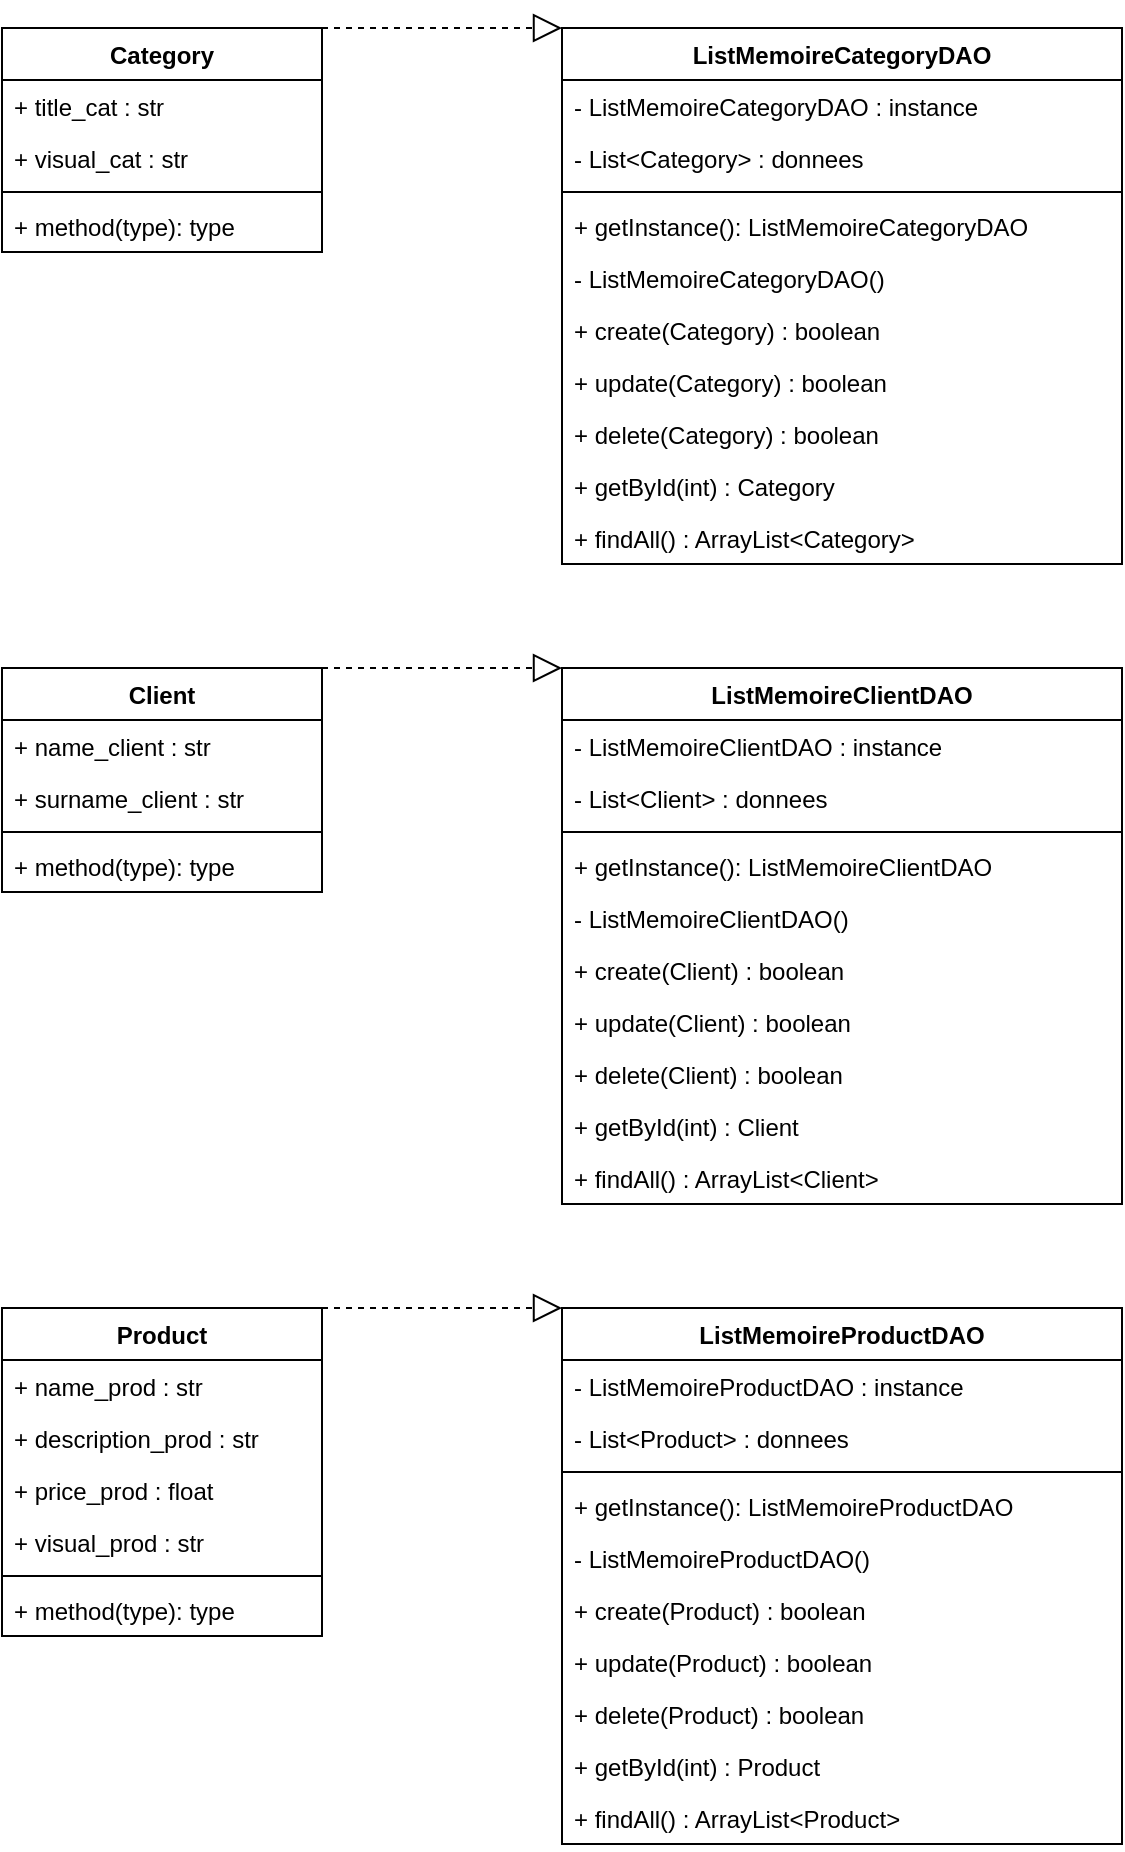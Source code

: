 <mxfile version="13.7.3" type="github">
  <diagram id="C5RBs43oDa-KdzZeNtuy" name="Page-1">
    <mxGraphModel dx="1278" dy="580" grid="1" gridSize="10" guides="1" tooltips="1" connect="1" arrows="1" fold="1" page="1" pageScale="1" pageWidth="827" pageHeight="1169" math="0" shadow="0">
      <root>
        <mxCell id="WIyWlLk6GJQsqaUBKTNV-0" />
        <mxCell id="WIyWlLk6GJQsqaUBKTNV-1" parent="WIyWlLk6GJQsqaUBKTNV-0" />
        <mxCell id="BMgDzN0odZBPxnhYGecx-0" value="Category" style="swimlane;fontStyle=1;align=center;verticalAlign=top;childLayout=stackLayout;horizontal=1;startSize=26;horizontalStack=0;resizeParent=1;resizeParentMax=0;resizeLast=0;collapsible=1;marginBottom=0;" vertex="1" parent="WIyWlLk6GJQsqaUBKTNV-1">
          <mxGeometry x="80" y="240" width="160" height="112" as="geometry" />
        </mxCell>
        <mxCell id="BMgDzN0odZBPxnhYGecx-1" value="+ title_cat : str" style="text;strokeColor=none;fillColor=none;align=left;verticalAlign=top;spacingLeft=4;spacingRight=4;overflow=hidden;rotatable=0;points=[[0,0.5],[1,0.5]];portConstraint=eastwest;" vertex="1" parent="BMgDzN0odZBPxnhYGecx-0">
          <mxGeometry y="26" width="160" height="26" as="geometry" />
        </mxCell>
        <mxCell id="BMgDzN0odZBPxnhYGecx-45" value="+ visual_cat : str" style="text;strokeColor=none;fillColor=none;align=left;verticalAlign=top;spacingLeft=4;spacingRight=4;overflow=hidden;rotatable=0;points=[[0,0.5],[1,0.5]];portConstraint=eastwest;" vertex="1" parent="BMgDzN0odZBPxnhYGecx-0">
          <mxGeometry y="52" width="160" height="26" as="geometry" />
        </mxCell>
        <mxCell id="BMgDzN0odZBPxnhYGecx-2" value="" style="line;strokeWidth=1;fillColor=none;align=left;verticalAlign=middle;spacingTop=-1;spacingLeft=3;spacingRight=3;rotatable=0;labelPosition=right;points=[];portConstraint=eastwest;" vertex="1" parent="BMgDzN0odZBPxnhYGecx-0">
          <mxGeometry y="78" width="160" height="8" as="geometry" />
        </mxCell>
        <mxCell id="BMgDzN0odZBPxnhYGecx-3" value="+ method(type): type" style="text;strokeColor=none;fillColor=none;align=left;verticalAlign=top;spacingLeft=4;spacingRight=4;overflow=hidden;rotatable=0;points=[[0,0.5],[1,0.5]];portConstraint=eastwest;" vertex="1" parent="BMgDzN0odZBPxnhYGecx-0">
          <mxGeometry y="86" width="160" height="26" as="geometry" />
        </mxCell>
        <mxCell id="BMgDzN0odZBPxnhYGecx-4" value="ListMemoireCategoryDAO&#xa;" style="swimlane;fontStyle=1;align=center;verticalAlign=top;childLayout=stackLayout;horizontal=1;startSize=26;horizontalStack=0;resizeParent=1;resizeParentMax=0;resizeLast=0;collapsible=1;marginBottom=0;" vertex="1" parent="WIyWlLk6GJQsqaUBKTNV-1">
          <mxGeometry x="360" y="240" width="280" height="268" as="geometry" />
        </mxCell>
        <mxCell id="BMgDzN0odZBPxnhYGecx-5" value="- ListMemoireCategoryDAO : instance" style="text;strokeColor=none;fillColor=none;align=left;verticalAlign=top;spacingLeft=4;spacingRight=4;overflow=hidden;rotatable=0;points=[[0,0.5],[1,0.5]];portConstraint=eastwest;" vertex="1" parent="BMgDzN0odZBPxnhYGecx-4">
          <mxGeometry y="26" width="280" height="26" as="geometry" />
        </mxCell>
        <mxCell id="BMgDzN0odZBPxnhYGecx-55" value="- List&lt;Category&gt; : donnees" style="text;strokeColor=none;fillColor=none;align=left;verticalAlign=top;spacingLeft=4;spacingRight=4;overflow=hidden;rotatable=0;points=[[0,0.5],[1,0.5]];portConstraint=eastwest;" vertex="1" parent="BMgDzN0odZBPxnhYGecx-4">
          <mxGeometry y="52" width="280" height="26" as="geometry" />
        </mxCell>
        <mxCell id="BMgDzN0odZBPxnhYGecx-6" value="" style="line;strokeWidth=1;fillColor=none;align=left;verticalAlign=middle;spacingTop=-1;spacingLeft=3;spacingRight=3;rotatable=0;labelPosition=right;points=[];portConstraint=eastwest;" vertex="1" parent="BMgDzN0odZBPxnhYGecx-4">
          <mxGeometry y="78" width="280" height="8" as="geometry" />
        </mxCell>
        <mxCell id="BMgDzN0odZBPxnhYGecx-7" value="+ getInstance(): ListMemoireCategoryDAO" style="text;strokeColor=none;fillColor=none;align=left;verticalAlign=top;spacingLeft=4;spacingRight=4;overflow=hidden;rotatable=0;points=[[0,0.5],[1,0.5]];portConstraint=eastwest;" vertex="1" parent="BMgDzN0odZBPxnhYGecx-4">
          <mxGeometry y="86" width="280" height="26" as="geometry" />
        </mxCell>
        <mxCell id="BMgDzN0odZBPxnhYGecx-50" value="- ListMemoireCategoryDAO()&#xa;" style="text;strokeColor=none;fillColor=none;align=left;verticalAlign=top;spacingLeft=4;spacingRight=4;overflow=hidden;rotatable=0;points=[[0,0.5],[1,0.5]];portConstraint=eastwest;" vertex="1" parent="BMgDzN0odZBPxnhYGecx-4">
          <mxGeometry y="112" width="280" height="26" as="geometry" />
        </mxCell>
        <mxCell id="BMgDzN0odZBPxnhYGecx-51" value="+ create(Category) : boolean" style="text;strokeColor=none;fillColor=none;align=left;verticalAlign=top;spacingLeft=4;spacingRight=4;overflow=hidden;rotatable=0;points=[[0,0.5],[1,0.5]];portConstraint=eastwest;" vertex="1" parent="BMgDzN0odZBPxnhYGecx-4">
          <mxGeometry y="138" width="280" height="26" as="geometry" />
        </mxCell>
        <mxCell id="BMgDzN0odZBPxnhYGecx-52" value="+ update(Category) : boolean" style="text;strokeColor=none;fillColor=none;align=left;verticalAlign=top;spacingLeft=4;spacingRight=4;overflow=hidden;rotatable=0;points=[[0,0.5],[1,0.5]];portConstraint=eastwest;" vertex="1" parent="BMgDzN0odZBPxnhYGecx-4">
          <mxGeometry y="164" width="280" height="26" as="geometry" />
        </mxCell>
        <mxCell id="BMgDzN0odZBPxnhYGecx-53" value="+ delete(Category) : boolean" style="text;strokeColor=none;fillColor=none;align=left;verticalAlign=top;spacingLeft=4;spacingRight=4;overflow=hidden;rotatable=0;points=[[0,0.5],[1,0.5]];portConstraint=eastwest;" vertex="1" parent="BMgDzN0odZBPxnhYGecx-4">
          <mxGeometry y="190" width="280" height="26" as="geometry" />
        </mxCell>
        <mxCell id="BMgDzN0odZBPxnhYGecx-54" value="+ getById(int) : Category" style="text;strokeColor=none;fillColor=none;align=left;verticalAlign=top;spacingLeft=4;spacingRight=4;overflow=hidden;rotatable=0;points=[[0,0.5],[1,0.5]];portConstraint=eastwest;" vertex="1" parent="BMgDzN0odZBPxnhYGecx-4">
          <mxGeometry y="216" width="280" height="26" as="geometry" />
        </mxCell>
        <mxCell id="BMgDzN0odZBPxnhYGecx-56" value="+ findAll() : ArrayList&lt;Category&gt;" style="text;strokeColor=none;fillColor=none;align=left;verticalAlign=top;spacingLeft=4;spacingRight=4;overflow=hidden;rotatable=0;points=[[0,0.5],[1,0.5]];portConstraint=eastwest;" vertex="1" parent="BMgDzN0odZBPxnhYGecx-4">
          <mxGeometry y="242" width="280" height="26" as="geometry" />
        </mxCell>
        <mxCell id="BMgDzN0odZBPxnhYGecx-8" value="" style="endArrow=block;dashed=1;endFill=0;endSize=12;html=1;exitX=1;exitY=0;exitDx=0;exitDy=0;" edge="1" parent="WIyWlLk6GJQsqaUBKTNV-1" source="BMgDzN0odZBPxnhYGecx-0">
          <mxGeometry width="160" relative="1" as="geometry">
            <mxPoint x="330" y="300" as="sourcePoint" />
            <mxPoint x="360" y="240" as="targetPoint" />
          </mxGeometry>
        </mxCell>
        <mxCell id="BMgDzN0odZBPxnhYGecx-35" value="" style="endArrow=block;dashed=1;endFill=0;endSize=12;html=1;exitX=1;exitY=0;exitDx=0;exitDy=0;entryX=0;entryY=0;entryDx=0;entryDy=0;" edge="1" parent="WIyWlLk6GJQsqaUBKTNV-1" source="BMgDzN0odZBPxnhYGecx-27">
          <mxGeometry width="160" relative="1" as="geometry">
            <mxPoint x="330" y="940" as="sourcePoint" />
            <mxPoint x="360.0" y="880" as="targetPoint" />
          </mxGeometry>
        </mxCell>
        <mxCell id="BMgDzN0odZBPxnhYGecx-44" value="" style="endArrow=block;dashed=1;endFill=0;endSize=12;html=1;exitX=1;exitY=0;exitDx=0;exitDy=0;entryX=0;entryY=0;entryDx=0;entryDy=0;" edge="1" parent="WIyWlLk6GJQsqaUBKTNV-1" source="BMgDzN0odZBPxnhYGecx-36">
          <mxGeometry width="160" relative="1" as="geometry">
            <mxPoint x="330" y="620" as="sourcePoint" />
            <mxPoint x="360.0" y="560" as="targetPoint" />
          </mxGeometry>
        </mxCell>
        <mxCell id="BMgDzN0odZBPxnhYGecx-57" value="ListMemoireClientDAO&#xa;" style="swimlane;fontStyle=1;align=center;verticalAlign=top;childLayout=stackLayout;horizontal=1;startSize=26;horizontalStack=0;resizeParent=1;resizeParentMax=0;resizeLast=0;collapsible=1;marginBottom=0;" vertex="1" parent="WIyWlLk6GJQsqaUBKTNV-1">
          <mxGeometry x="360" y="560" width="280" height="268" as="geometry" />
        </mxCell>
        <mxCell id="BMgDzN0odZBPxnhYGecx-58" value="- ListMemoireClientDAO : instance" style="text;strokeColor=none;fillColor=none;align=left;verticalAlign=top;spacingLeft=4;spacingRight=4;overflow=hidden;rotatable=0;points=[[0,0.5],[1,0.5]];portConstraint=eastwest;" vertex="1" parent="BMgDzN0odZBPxnhYGecx-57">
          <mxGeometry y="26" width="280" height="26" as="geometry" />
        </mxCell>
        <mxCell id="BMgDzN0odZBPxnhYGecx-59" value="- List&lt;Client&gt; : donnees" style="text;strokeColor=none;fillColor=none;align=left;verticalAlign=top;spacingLeft=4;spacingRight=4;overflow=hidden;rotatable=0;points=[[0,0.5],[1,0.5]];portConstraint=eastwest;" vertex="1" parent="BMgDzN0odZBPxnhYGecx-57">
          <mxGeometry y="52" width="280" height="26" as="geometry" />
        </mxCell>
        <mxCell id="BMgDzN0odZBPxnhYGecx-60" value="" style="line;strokeWidth=1;fillColor=none;align=left;verticalAlign=middle;spacingTop=-1;spacingLeft=3;spacingRight=3;rotatable=0;labelPosition=right;points=[];portConstraint=eastwest;" vertex="1" parent="BMgDzN0odZBPxnhYGecx-57">
          <mxGeometry y="78" width="280" height="8" as="geometry" />
        </mxCell>
        <mxCell id="BMgDzN0odZBPxnhYGecx-61" value="+ getInstance(): ListMemoireClientDAO" style="text;strokeColor=none;fillColor=none;align=left;verticalAlign=top;spacingLeft=4;spacingRight=4;overflow=hidden;rotatable=0;points=[[0,0.5],[1,0.5]];portConstraint=eastwest;" vertex="1" parent="BMgDzN0odZBPxnhYGecx-57">
          <mxGeometry y="86" width="280" height="26" as="geometry" />
        </mxCell>
        <mxCell id="BMgDzN0odZBPxnhYGecx-62" value="- ListMemoireClientDAO()&#xa;" style="text;strokeColor=none;fillColor=none;align=left;verticalAlign=top;spacingLeft=4;spacingRight=4;overflow=hidden;rotatable=0;points=[[0,0.5],[1,0.5]];portConstraint=eastwest;" vertex="1" parent="BMgDzN0odZBPxnhYGecx-57">
          <mxGeometry y="112" width="280" height="26" as="geometry" />
        </mxCell>
        <mxCell id="BMgDzN0odZBPxnhYGecx-63" value="+ create(Client) : boolean" style="text;strokeColor=none;fillColor=none;align=left;verticalAlign=top;spacingLeft=4;spacingRight=4;overflow=hidden;rotatable=0;points=[[0,0.5],[1,0.5]];portConstraint=eastwest;" vertex="1" parent="BMgDzN0odZBPxnhYGecx-57">
          <mxGeometry y="138" width="280" height="26" as="geometry" />
        </mxCell>
        <mxCell id="BMgDzN0odZBPxnhYGecx-64" value="+ update(Client) : boolean" style="text;strokeColor=none;fillColor=none;align=left;verticalAlign=top;spacingLeft=4;spacingRight=4;overflow=hidden;rotatable=0;points=[[0,0.5],[1,0.5]];portConstraint=eastwest;" vertex="1" parent="BMgDzN0odZBPxnhYGecx-57">
          <mxGeometry y="164" width="280" height="26" as="geometry" />
        </mxCell>
        <mxCell id="BMgDzN0odZBPxnhYGecx-65" value="+ delete(Client) : boolean" style="text;strokeColor=none;fillColor=none;align=left;verticalAlign=top;spacingLeft=4;spacingRight=4;overflow=hidden;rotatable=0;points=[[0,0.5],[1,0.5]];portConstraint=eastwest;" vertex="1" parent="BMgDzN0odZBPxnhYGecx-57">
          <mxGeometry y="190" width="280" height="26" as="geometry" />
        </mxCell>
        <mxCell id="BMgDzN0odZBPxnhYGecx-66" value="+ getById(int) : Client" style="text;strokeColor=none;fillColor=none;align=left;verticalAlign=top;spacingLeft=4;spacingRight=4;overflow=hidden;rotatable=0;points=[[0,0.5],[1,0.5]];portConstraint=eastwest;" vertex="1" parent="BMgDzN0odZBPxnhYGecx-57">
          <mxGeometry y="216" width="280" height="26" as="geometry" />
        </mxCell>
        <mxCell id="BMgDzN0odZBPxnhYGecx-67" value="+ findAll() : ArrayList&lt;Client&gt;" style="text;strokeColor=none;fillColor=none;align=left;verticalAlign=top;spacingLeft=4;spacingRight=4;overflow=hidden;rotatable=0;points=[[0,0.5],[1,0.5]];portConstraint=eastwest;" vertex="1" parent="BMgDzN0odZBPxnhYGecx-57">
          <mxGeometry y="242" width="280" height="26" as="geometry" />
        </mxCell>
        <mxCell id="BMgDzN0odZBPxnhYGecx-36" value="Client" style="swimlane;fontStyle=1;align=center;verticalAlign=top;childLayout=stackLayout;horizontal=1;startSize=26;horizontalStack=0;resizeParent=1;resizeParentMax=0;resizeLast=0;collapsible=1;marginBottom=0;" vertex="1" parent="WIyWlLk6GJQsqaUBKTNV-1">
          <mxGeometry x="80" y="560" width="160" height="112" as="geometry" />
        </mxCell>
        <mxCell id="BMgDzN0odZBPxnhYGecx-37" value="+ name_client : str" style="text;strokeColor=none;fillColor=none;align=left;verticalAlign=top;spacingLeft=4;spacingRight=4;overflow=hidden;rotatable=0;points=[[0,0.5],[1,0.5]];portConstraint=eastwest;" vertex="1" parent="BMgDzN0odZBPxnhYGecx-36">
          <mxGeometry y="26" width="160" height="26" as="geometry" />
        </mxCell>
        <mxCell id="BMgDzN0odZBPxnhYGecx-49" value="+ surname_client : str" style="text;strokeColor=none;fillColor=none;align=left;verticalAlign=top;spacingLeft=4;spacingRight=4;overflow=hidden;rotatable=0;points=[[0,0.5],[1,0.5]];portConstraint=eastwest;" vertex="1" parent="BMgDzN0odZBPxnhYGecx-36">
          <mxGeometry y="52" width="160" height="26" as="geometry" />
        </mxCell>
        <mxCell id="BMgDzN0odZBPxnhYGecx-38" value="" style="line;strokeWidth=1;fillColor=none;align=left;verticalAlign=middle;spacingTop=-1;spacingLeft=3;spacingRight=3;rotatable=0;labelPosition=right;points=[];portConstraint=eastwest;" vertex="1" parent="BMgDzN0odZBPxnhYGecx-36">
          <mxGeometry y="78" width="160" height="8" as="geometry" />
        </mxCell>
        <mxCell id="BMgDzN0odZBPxnhYGecx-39" value="+ method(type): type" style="text;strokeColor=none;fillColor=none;align=left;verticalAlign=top;spacingLeft=4;spacingRight=4;overflow=hidden;rotatable=0;points=[[0,0.5],[1,0.5]];portConstraint=eastwest;" vertex="1" parent="BMgDzN0odZBPxnhYGecx-36">
          <mxGeometry y="86" width="160" height="26" as="geometry" />
        </mxCell>
        <mxCell id="BMgDzN0odZBPxnhYGecx-27" value="Product" style="swimlane;fontStyle=1;align=center;verticalAlign=top;childLayout=stackLayout;horizontal=1;startSize=26;horizontalStack=0;resizeParent=1;resizeParentMax=0;resizeLast=0;collapsible=1;marginBottom=0;" vertex="1" parent="WIyWlLk6GJQsqaUBKTNV-1">
          <mxGeometry x="80" y="880" width="160" height="164" as="geometry" />
        </mxCell>
        <mxCell id="BMgDzN0odZBPxnhYGecx-28" value="+ name_prod : str" style="text;strokeColor=none;fillColor=none;align=left;verticalAlign=top;spacingLeft=4;spacingRight=4;overflow=hidden;rotatable=0;points=[[0,0.5],[1,0.5]];portConstraint=eastwest;" vertex="1" parent="BMgDzN0odZBPxnhYGecx-27">
          <mxGeometry y="26" width="160" height="26" as="geometry" />
        </mxCell>
        <mxCell id="BMgDzN0odZBPxnhYGecx-46" value="+ description_prod : str" style="text;strokeColor=none;fillColor=none;align=left;verticalAlign=top;spacingLeft=4;spacingRight=4;overflow=hidden;rotatable=0;points=[[0,0.5],[1,0.5]];portConstraint=eastwest;" vertex="1" parent="BMgDzN0odZBPxnhYGecx-27">
          <mxGeometry y="52" width="160" height="26" as="geometry" />
        </mxCell>
        <mxCell id="BMgDzN0odZBPxnhYGecx-47" value="+ price_prod : float" style="text;strokeColor=none;fillColor=none;align=left;verticalAlign=top;spacingLeft=4;spacingRight=4;overflow=hidden;rotatable=0;points=[[0,0.5],[1,0.5]];portConstraint=eastwest;" vertex="1" parent="BMgDzN0odZBPxnhYGecx-27">
          <mxGeometry y="78" width="160" height="26" as="geometry" />
        </mxCell>
        <mxCell id="BMgDzN0odZBPxnhYGecx-48" value="+ visual_prod : str" style="text;strokeColor=none;fillColor=none;align=left;verticalAlign=top;spacingLeft=4;spacingRight=4;overflow=hidden;rotatable=0;points=[[0,0.5],[1,0.5]];portConstraint=eastwest;" vertex="1" parent="BMgDzN0odZBPxnhYGecx-27">
          <mxGeometry y="104" width="160" height="26" as="geometry" />
        </mxCell>
        <mxCell id="BMgDzN0odZBPxnhYGecx-29" value="" style="line;strokeWidth=1;fillColor=none;align=left;verticalAlign=middle;spacingTop=-1;spacingLeft=3;spacingRight=3;rotatable=0;labelPosition=right;points=[];portConstraint=eastwest;" vertex="1" parent="BMgDzN0odZBPxnhYGecx-27">
          <mxGeometry y="130" width="160" height="8" as="geometry" />
        </mxCell>
        <mxCell id="BMgDzN0odZBPxnhYGecx-30" value="+ method(type): type" style="text;strokeColor=none;fillColor=none;align=left;verticalAlign=top;spacingLeft=4;spacingRight=4;overflow=hidden;rotatable=0;points=[[0,0.5],[1,0.5]];portConstraint=eastwest;" vertex="1" parent="BMgDzN0odZBPxnhYGecx-27">
          <mxGeometry y="138" width="160" height="26" as="geometry" />
        </mxCell>
        <mxCell id="BMgDzN0odZBPxnhYGecx-68" value="ListMemoireProductDAO&#xa;" style="swimlane;fontStyle=1;align=center;verticalAlign=top;childLayout=stackLayout;horizontal=1;startSize=26;horizontalStack=0;resizeParent=1;resizeParentMax=0;resizeLast=0;collapsible=1;marginBottom=0;" vertex="1" parent="WIyWlLk6GJQsqaUBKTNV-1">
          <mxGeometry x="360" y="880" width="280" height="268" as="geometry" />
        </mxCell>
        <mxCell id="BMgDzN0odZBPxnhYGecx-69" value="- ListMemoireProductDAO : instance" style="text;strokeColor=none;fillColor=none;align=left;verticalAlign=top;spacingLeft=4;spacingRight=4;overflow=hidden;rotatable=0;points=[[0,0.5],[1,0.5]];portConstraint=eastwest;" vertex="1" parent="BMgDzN0odZBPxnhYGecx-68">
          <mxGeometry y="26" width="280" height="26" as="geometry" />
        </mxCell>
        <mxCell id="BMgDzN0odZBPxnhYGecx-70" value="- List&lt;Product&gt; : donnees" style="text;strokeColor=none;fillColor=none;align=left;verticalAlign=top;spacingLeft=4;spacingRight=4;overflow=hidden;rotatable=0;points=[[0,0.5],[1,0.5]];portConstraint=eastwest;" vertex="1" parent="BMgDzN0odZBPxnhYGecx-68">
          <mxGeometry y="52" width="280" height="26" as="geometry" />
        </mxCell>
        <mxCell id="BMgDzN0odZBPxnhYGecx-71" value="" style="line;strokeWidth=1;fillColor=none;align=left;verticalAlign=middle;spacingTop=-1;spacingLeft=3;spacingRight=3;rotatable=0;labelPosition=right;points=[];portConstraint=eastwest;" vertex="1" parent="BMgDzN0odZBPxnhYGecx-68">
          <mxGeometry y="78" width="280" height="8" as="geometry" />
        </mxCell>
        <mxCell id="BMgDzN0odZBPxnhYGecx-72" value="+ getInstance(): ListMemoireProductDAO" style="text;strokeColor=none;fillColor=none;align=left;verticalAlign=top;spacingLeft=4;spacingRight=4;overflow=hidden;rotatable=0;points=[[0,0.5],[1,0.5]];portConstraint=eastwest;" vertex="1" parent="BMgDzN0odZBPxnhYGecx-68">
          <mxGeometry y="86" width="280" height="26" as="geometry" />
        </mxCell>
        <mxCell id="BMgDzN0odZBPxnhYGecx-73" value="- ListMemoireProductDAO()&#xa;" style="text;strokeColor=none;fillColor=none;align=left;verticalAlign=top;spacingLeft=4;spacingRight=4;overflow=hidden;rotatable=0;points=[[0,0.5],[1,0.5]];portConstraint=eastwest;" vertex="1" parent="BMgDzN0odZBPxnhYGecx-68">
          <mxGeometry y="112" width="280" height="26" as="geometry" />
        </mxCell>
        <mxCell id="BMgDzN0odZBPxnhYGecx-74" value="+ create(Product) : boolean" style="text;strokeColor=none;fillColor=none;align=left;verticalAlign=top;spacingLeft=4;spacingRight=4;overflow=hidden;rotatable=0;points=[[0,0.5],[1,0.5]];portConstraint=eastwest;" vertex="1" parent="BMgDzN0odZBPxnhYGecx-68">
          <mxGeometry y="138" width="280" height="26" as="geometry" />
        </mxCell>
        <mxCell id="BMgDzN0odZBPxnhYGecx-75" value="+ update(Product) : boolean" style="text;strokeColor=none;fillColor=none;align=left;verticalAlign=top;spacingLeft=4;spacingRight=4;overflow=hidden;rotatable=0;points=[[0,0.5],[1,0.5]];portConstraint=eastwest;" vertex="1" parent="BMgDzN0odZBPxnhYGecx-68">
          <mxGeometry y="164" width="280" height="26" as="geometry" />
        </mxCell>
        <mxCell id="BMgDzN0odZBPxnhYGecx-76" value="+ delete(Product) : boolean" style="text;strokeColor=none;fillColor=none;align=left;verticalAlign=top;spacingLeft=4;spacingRight=4;overflow=hidden;rotatable=0;points=[[0,0.5],[1,0.5]];portConstraint=eastwest;" vertex="1" parent="BMgDzN0odZBPxnhYGecx-68">
          <mxGeometry y="190" width="280" height="26" as="geometry" />
        </mxCell>
        <mxCell id="BMgDzN0odZBPxnhYGecx-77" value="+ getById(int) : Product" style="text;strokeColor=none;fillColor=none;align=left;verticalAlign=top;spacingLeft=4;spacingRight=4;overflow=hidden;rotatable=0;points=[[0,0.5],[1,0.5]];portConstraint=eastwest;" vertex="1" parent="BMgDzN0odZBPxnhYGecx-68">
          <mxGeometry y="216" width="280" height="26" as="geometry" />
        </mxCell>
        <mxCell id="BMgDzN0odZBPxnhYGecx-78" value="+ findAll() : ArrayList&lt;Product&gt;" style="text;strokeColor=none;fillColor=none;align=left;verticalAlign=top;spacingLeft=4;spacingRight=4;overflow=hidden;rotatable=0;points=[[0,0.5],[1,0.5]];portConstraint=eastwest;" vertex="1" parent="BMgDzN0odZBPxnhYGecx-68">
          <mxGeometry y="242" width="280" height="26" as="geometry" />
        </mxCell>
      </root>
    </mxGraphModel>
  </diagram>
</mxfile>
